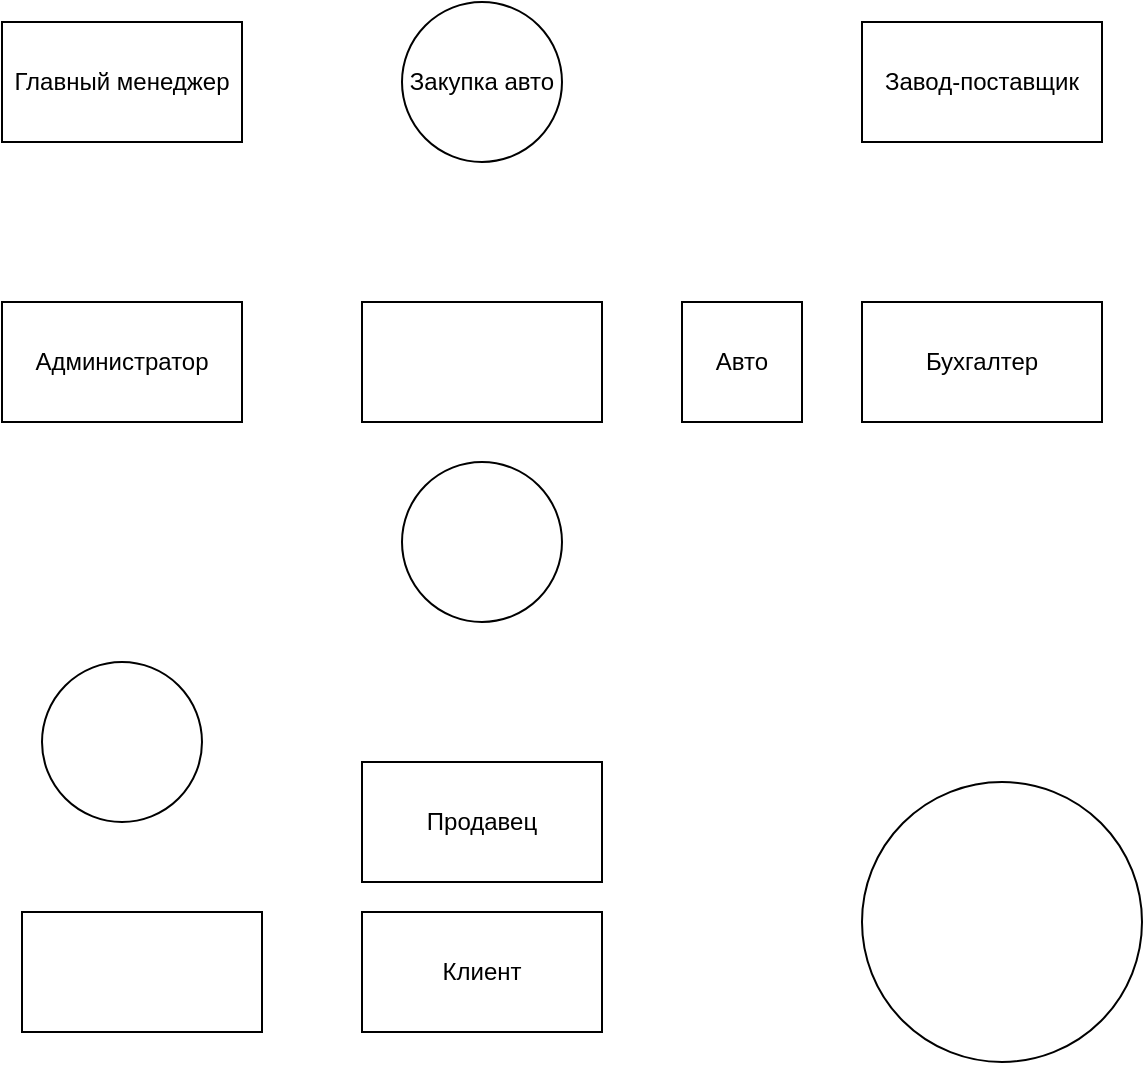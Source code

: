<mxfile version="22.1.20" type="github">
  <diagram name="Страница — 1" id="_BysCv64gUJ9Wq5u43pV">
    <mxGraphModel dx="1434" dy="782" grid="1" gridSize="10" guides="1" tooltips="1" connect="1" arrows="1" fold="1" page="1" pageScale="1" pageWidth="827" pageHeight="1169" math="0" shadow="0">
      <root>
        <mxCell id="0" />
        <mxCell id="1" parent="0" />
        <mxCell id="F1QexSVomzbDMvGUb8OM-1" value="Главный менеджер" style="rounded=0;whiteSpace=wrap;html=1;" vertex="1" parent="1">
          <mxGeometry x="120" y="80" width="120" height="60" as="geometry" />
        </mxCell>
        <mxCell id="F1QexSVomzbDMvGUb8OM-2" value="" style="ellipse;whiteSpace=wrap;html=1;aspect=fixed;" vertex="1" parent="1">
          <mxGeometry x="320" y="300" width="80" height="80" as="geometry" />
        </mxCell>
        <mxCell id="F1QexSVomzbDMvGUb8OM-3" value="Закупка авто" style="ellipse;whiteSpace=wrap;html=1;aspect=fixed;" vertex="1" parent="1">
          <mxGeometry x="320" y="70" width="80" height="80" as="geometry" />
        </mxCell>
        <mxCell id="F1QexSVomzbDMvGUb8OM-4" value="" style="ellipse;whiteSpace=wrap;html=1;aspect=fixed;" vertex="1" parent="1">
          <mxGeometry x="140" y="400" width="80" height="80" as="geometry" />
        </mxCell>
        <mxCell id="F1QexSVomzbDMvGUb8OM-5" value="" style="ellipse;whiteSpace=wrap;html=1;aspect=fixed;" vertex="1" parent="1">
          <mxGeometry x="550" y="460" width="140" height="140" as="geometry" />
        </mxCell>
        <mxCell id="F1QexSVomzbDMvGUb8OM-6" value="Бухгалтер" style="rounded=0;whiteSpace=wrap;html=1;" vertex="1" parent="1">
          <mxGeometry x="550" y="220" width="120" height="60" as="geometry" />
        </mxCell>
        <mxCell id="F1QexSVomzbDMvGUb8OM-7" value="Администратор" style="rounded=0;whiteSpace=wrap;html=1;" vertex="1" parent="1">
          <mxGeometry x="120" y="220" width="120" height="60" as="geometry" />
        </mxCell>
        <mxCell id="F1QexSVomzbDMvGUb8OM-8" value="Авто" style="rounded=0;whiteSpace=wrap;html=1;" vertex="1" parent="1">
          <mxGeometry x="460" y="220" width="60" height="60" as="geometry" />
        </mxCell>
        <mxCell id="F1QexSVomzbDMvGUb8OM-9" value="Завод-поставщик" style="rounded=0;whiteSpace=wrap;html=1;" vertex="1" parent="1">
          <mxGeometry x="550" y="80" width="120" height="60" as="geometry" />
        </mxCell>
        <mxCell id="F1QexSVomzbDMvGUb8OM-10" value="Клиент" style="rounded=0;whiteSpace=wrap;html=1;" vertex="1" parent="1">
          <mxGeometry x="300" y="525" width="120" height="60" as="geometry" />
        </mxCell>
        <mxCell id="F1QexSVomzbDMvGUb8OM-11" value="Продавец" style="rounded=0;whiteSpace=wrap;html=1;" vertex="1" parent="1">
          <mxGeometry x="300" y="450" width="120" height="60" as="geometry" />
        </mxCell>
        <mxCell id="F1QexSVomzbDMvGUb8OM-13" value="" style="rounded=0;whiteSpace=wrap;html=1;perimeterSpacing=0;" vertex="1" parent="1">
          <mxGeometry x="130" y="525" width="120" height="60" as="geometry" />
        </mxCell>
        <mxCell id="F1QexSVomzbDMvGUb8OM-14" value="" style="rounded=0;whiteSpace=wrap;html=1;" vertex="1" parent="1">
          <mxGeometry x="300" y="220" width="120" height="60" as="geometry" />
        </mxCell>
      </root>
    </mxGraphModel>
  </diagram>
</mxfile>
